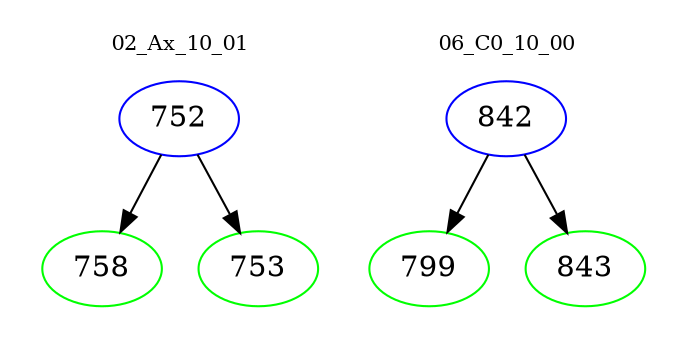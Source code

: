 digraph{
subgraph cluster_0 {
color = white
label = "02_Ax_10_01";
fontsize=10;
T0_752 [label="752", color="blue"]
T0_752 -> T0_758 [color="black"]
T0_758 [label="758", color="green"]
T0_752 -> T0_753 [color="black"]
T0_753 [label="753", color="green"]
}
subgraph cluster_1 {
color = white
label = "06_C0_10_00";
fontsize=10;
T1_842 [label="842", color="blue"]
T1_842 -> T1_799 [color="black"]
T1_799 [label="799", color="green"]
T1_842 -> T1_843 [color="black"]
T1_843 [label="843", color="green"]
}
}
